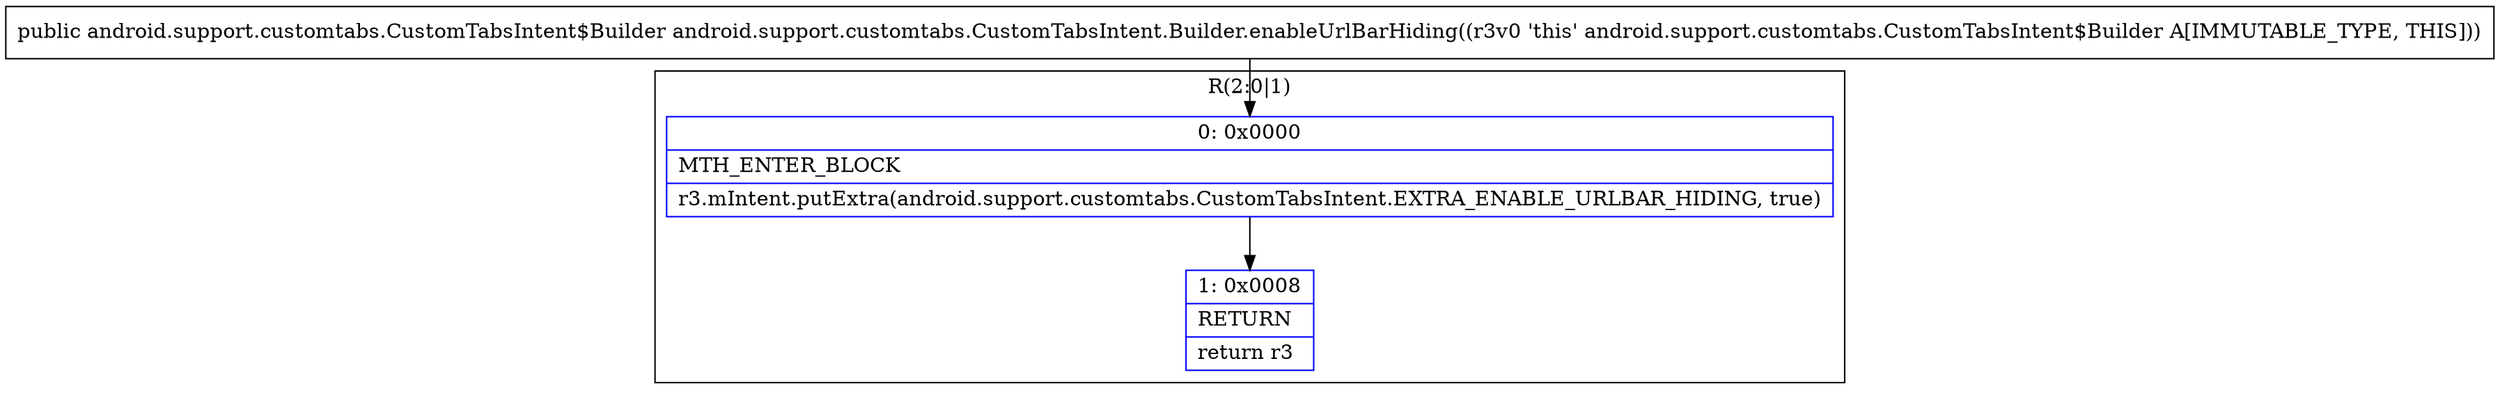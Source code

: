 digraph "CFG forandroid.support.customtabs.CustomTabsIntent.Builder.enableUrlBarHiding()Landroid\/support\/customtabs\/CustomTabsIntent$Builder;" {
subgraph cluster_Region_1834643093 {
label = "R(2:0|1)";
node [shape=record,color=blue];
Node_0 [shape=record,label="{0\:\ 0x0000|MTH_ENTER_BLOCK\l|r3.mIntent.putExtra(android.support.customtabs.CustomTabsIntent.EXTRA_ENABLE_URLBAR_HIDING, true)\l}"];
Node_1 [shape=record,label="{1\:\ 0x0008|RETURN\l|return r3\l}"];
}
MethodNode[shape=record,label="{public android.support.customtabs.CustomTabsIntent$Builder android.support.customtabs.CustomTabsIntent.Builder.enableUrlBarHiding((r3v0 'this' android.support.customtabs.CustomTabsIntent$Builder A[IMMUTABLE_TYPE, THIS])) }"];
MethodNode -> Node_0;
Node_0 -> Node_1;
}

